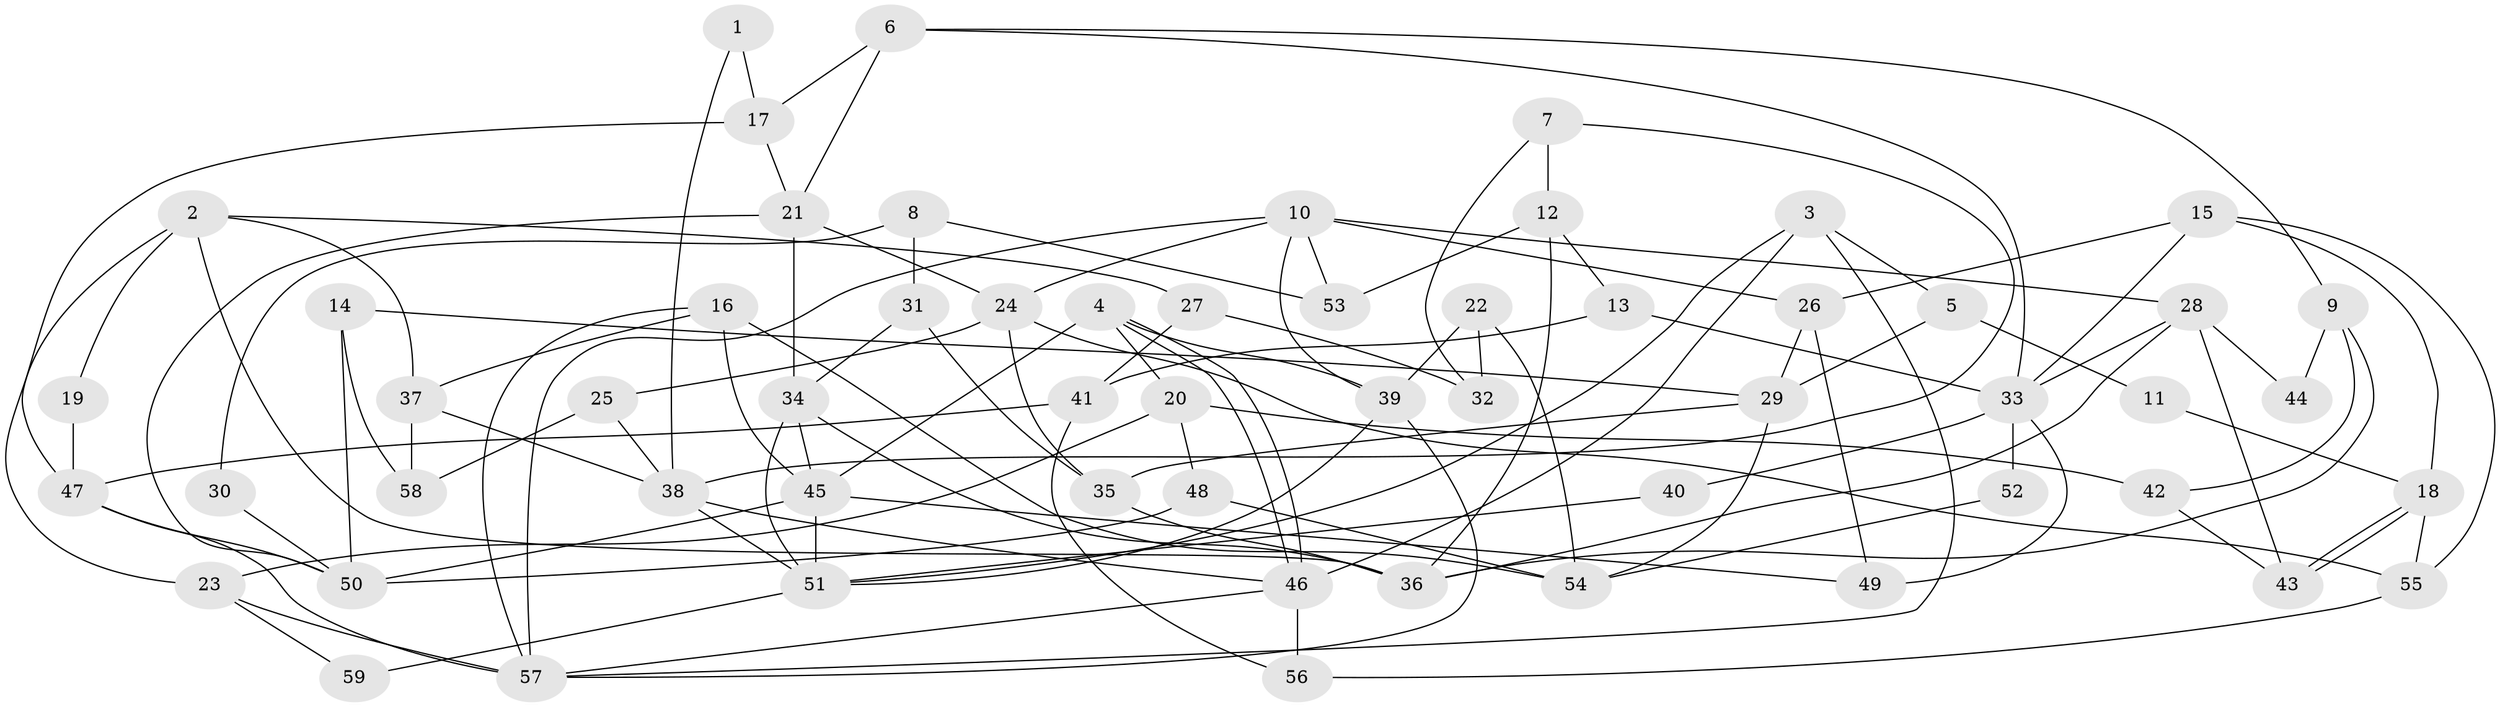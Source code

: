 // Generated by graph-tools (version 1.1) at 2025/26/03/09/25 03:26:17]
// undirected, 59 vertices, 118 edges
graph export_dot {
graph [start="1"]
  node [color=gray90,style=filled];
  1;
  2;
  3;
  4;
  5;
  6;
  7;
  8;
  9;
  10;
  11;
  12;
  13;
  14;
  15;
  16;
  17;
  18;
  19;
  20;
  21;
  22;
  23;
  24;
  25;
  26;
  27;
  28;
  29;
  30;
  31;
  32;
  33;
  34;
  35;
  36;
  37;
  38;
  39;
  40;
  41;
  42;
  43;
  44;
  45;
  46;
  47;
  48;
  49;
  50;
  51;
  52;
  53;
  54;
  55;
  56;
  57;
  58;
  59;
  1 -- 17;
  1 -- 38;
  2 -- 23;
  2 -- 36;
  2 -- 19;
  2 -- 27;
  2 -- 37;
  3 -- 51;
  3 -- 46;
  3 -- 5;
  3 -- 57;
  4 -- 46;
  4 -- 46;
  4 -- 45;
  4 -- 20;
  4 -- 39;
  5 -- 29;
  5 -- 11;
  6 -- 33;
  6 -- 21;
  6 -- 9;
  6 -- 17;
  7 -- 38;
  7 -- 12;
  7 -- 32;
  8 -- 31;
  8 -- 53;
  8 -- 30;
  9 -- 36;
  9 -- 42;
  9 -- 44;
  10 -- 39;
  10 -- 57;
  10 -- 24;
  10 -- 26;
  10 -- 28;
  10 -- 53;
  11 -- 18;
  12 -- 36;
  12 -- 13;
  12 -- 53;
  13 -- 41;
  13 -- 33;
  14 -- 29;
  14 -- 50;
  14 -- 58;
  15 -- 18;
  15 -- 26;
  15 -- 33;
  15 -- 55;
  16 -- 57;
  16 -- 45;
  16 -- 37;
  16 -- 54;
  17 -- 21;
  17 -- 47;
  18 -- 43;
  18 -- 43;
  18 -- 55;
  19 -- 47;
  20 -- 48;
  20 -- 23;
  20 -- 42;
  21 -- 24;
  21 -- 34;
  21 -- 50;
  22 -- 32;
  22 -- 39;
  22 -- 54;
  23 -- 57;
  23 -- 59;
  24 -- 25;
  24 -- 35;
  24 -- 55;
  25 -- 38;
  25 -- 58;
  26 -- 49;
  26 -- 29;
  27 -- 41;
  27 -- 32;
  28 -- 43;
  28 -- 33;
  28 -- 36;
  28 -- 44;
  29 -- 54;
  29 -- 35;
  30 -- 50;
  31 -- 35;
  31 -- 34;
  33 -- 40;
  33 -- 49;
  33 -- 52;
  34 -- 45;
  34 -- 36;
  34 -- 51;
  35 -- 36;
  37 -- 38;
  37 -- 58;
  38 -- 51;
  38 -- 46;
  39 -- 57;
  39 -- 51;
  40 -- 51;
  41 -- 56;
  41 -- 47;
  42 -- 43;
  45 -- 50;
  45 -- 51;
  45 -- 49;
  46 -- 56;
  46 -- 57;
  47 -- 57;
  47 -- 50;
  48 -- 50;
  48 -- 54;
  51 -- 59;
  52 -- 54;
  55 -- 56;
}
